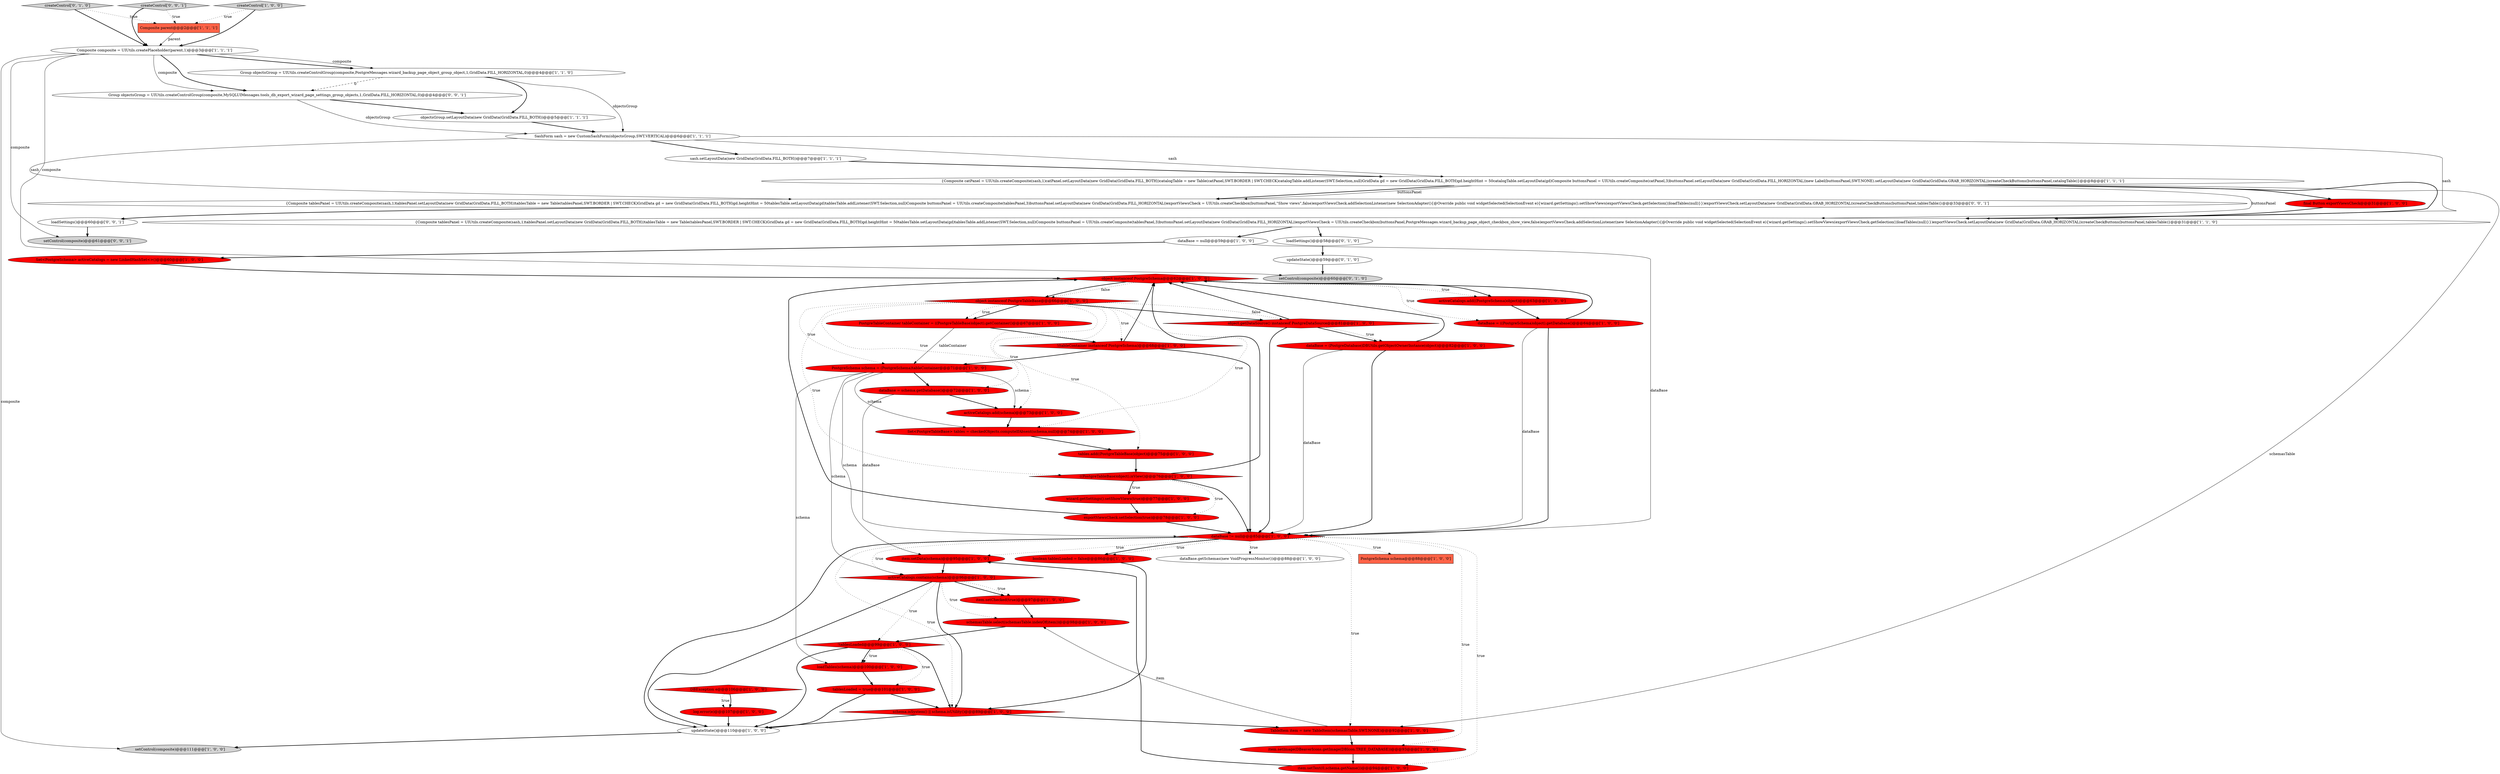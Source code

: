 digraph {
36 [style = filled, label = "PostgreSchema schema@@@88@@@['1', '0', '0']", fillcolor = tomato, shape = box image = "AAA1AAABBB1BBB"];
24 [style = filled, label = "item.setChecked(true)@@@97@@@['1', '0', '0']", fillcolor = red, shape = ellipse image = "AAA1AAABBB1BBB"];
43 [style = filled, label = "object instanceof PostgreSchema@@@62@@@['1', '0', '0']", fillcolor = red, shape = diamond image = "AAA1AAABBB1BBB"];
18 [style = filled, label = "{Composite catPanel = UIUtils.createComposite(sash,1)catPanel.setLayoutData(new GridData(GridData.FILL_BOTH))catalogTable = new Table(catPanel,SWT.BORDER | SWT.CHECK)catalogTable.addListener(SWT.Selection,null)GridData gd = new GridData(GridData.FILL_BOTH)gd.heightHint = 50catalogTable.setLayoutData(gd)Composite buttonsPanel = UIUtils.createComposite(catPanel,3)buttonsPanel.setLayoutData(new GridData(GridData.FILL_HORIZONTAL))new Label(buttonsPanel,SWT.NONE).setLayoutData(new GridData(GridData.GRAB_HORIZONTAL))createCheckButtons(buttonsPanel,catalogTable)}@@@8@@@['1', '1', '1']", fillcolor = white, shape = ellipse image = "AAA0AAABBB1BBB"];
49 [style = filled, label = "createControl['0', '1', '0']", fillcolor = lightgray, shape = diamond image = "AAA0AAABBB2BBB"];
22 [style = filled, label = "dataBase != null@@@85@@@['1', '0', '0']", fillcolor = red, shape = diamond image = "AAA1AAABBB1BBB"];
3 [style = filled, label = "dataBase = ((PostgreSchema)object).getDatabase()@@@64@@@['1', '0', '0']", fillcolor = red, shape = ellipse image = "AAA1AAABBB1BBB"];
44 [style = filled, label = "wizard.getSettings().setShowViews(true)@@@77@@@['1', '0', '0']", fillcolor = red, shape = ellipse image = "AAA1AAABBB1BBB"];
35 [style = filled, label = "item.setData(schema)@@@95@@@['1', '0', '0']", fillcolor = red, shape = ellipse image = "AAA1AAABBB1BBB"];
27 [style = filled, label = "Composite composite = UIUtils.createPlaceholder(parent,1)@@@3@@@['1', '1', '1']", fillcolor = white, shape = ellipse image = "AAA0AAABBB1BBB"];
25 [style = filled, label = "tablesLoaded = true@@@101@@@['1', '0', '0']", fillcolor = red, shape = ellipse image = "AAA1AAABBB1BBB"];
46 [style = filled, label = "object instanceof PostgreTableBase@@@66@@@['1', '0', '0']", fillcolor = red, shape = diamond image = "AAA1AAABBB1BBB"];
45 [style = filled, label = "item.setText(0,schema.getName())@@@94@@@['1', '0', '0']", fillcolor = red, shape = ellipse image = "AAA1AAABBB1BBB"];
7 [style = filled, label = "((PostgreTableBase)object).isView()@@@76@@@['1', '0', '0']", fillcolor = red, shape = diamond image = "AAA1AAABBB1BBB"];
2 [style = filled, label = "exportViewsCheck.setSelection(true)@@@78@@@['1', '0', '0']", fillcolor = red, shape = ellipse image = "AAA1AAABBB1BBB"];
4 [style = filled, label = "updateState()@@@110@@@['1', '0', '0']", fillcolor = white, shape = ellipse image = "AAA0AAABBB1BBB"];
17 [style = filled, label = "Set<PostgreSchema> activeCatalogs = new LinkedHashSet<>()@@@60@@@['1', '0', '0']", fillcolor = red, shape = ellipse image = "AAA1AAABBB1BBB"];
9 [style = filled, label = "PostgreTableContainer tableContainer = ((PostgreTableBase)object).getContainer()@@@67@@@['1', '0', '0']", fillcolor = red, shape = ellipse image = "AAA1AAABBB1BBB"];
8 [style = filled, label = "sash.setLayoutData(new GridData(GridData.FILL_BOTH))@@@7@@@['1', '1', '1']", fillcolor = white, shape = ellipse image = "AAA0AAABBB1BBB"];
0 [style = filled, label = "createControl['1', '0', '0']", fillcolor = lightgray, shape = diamond image = "AAA0AAABBB1BBB"];
38 [style = filled, label = "objectsGroup.setLayoutData(new GridData(GridData.FILL_BOTH))@@@5@@@['1', '1', '1']", fillcolor = white, shape = ellipse image = "AAA0AAABBB1BBB"];
54 [style = filled, label = "createControl['0', '0', '1']", fillcolor = lightgray, shape = diamond image = "AAA0AAABBB3BBB"];
6 [style = filled, label = "schema.isSystem() || schema.isUtility()@@@89@@@['1', '0', '0']", fillcolor = red, shape = diamond image = "AAA1AAABBB1BBB"];
50 [style = filled, label = "updateState()@@@59@@@['0', '1', '0']", fillcolor = white, shape = ellipse image = "AAA0AAABBB2BBB"];
16 [style = filled, label = "SashForm sash = new CustomSashForm(objectsGroup,SWT.VERTICAL)@@@6@@@['1', '1', '1']", fillcolor = white, shape = ellipse image = "AAA0AAABBB1BBB"];
23 [style = filled, label = "!tablesLoaded@@@99@@@['1', '0', '0']", fillcolor = red, shape = diamond image = "AAA1AAABBB1BBB"];
20 [style = filled, label = "loadTables(schema)@@@100@@@['1', '0', '0']", fillcolor = red, shape = ellipse image = "AAA1AAABBB1BBB"];
30 [style = filled, label = "boolean tablesLoaded = false@@@86@@@['1', '0', '0']", fillcolor = red, shape = ellipse image = "AAA1AAABBB1BBB"];
42 [style = filled, label = "Composite parent@@@2@@@['1', '1', '1']", fillcolor = tomato, shape = box image = "AAA0AAABBB1BBB"];
52 [style = filled, label = "Group objectsGroup = UIUtils.createControlGroup(composite,MySQLUIMessages.tools_db_export_wizard_page_settings_group_objects,1,GridData.FILL_HORIZONTAL,0)@@@4@@@['0', '0', '1']", fillcolor = white, shape = ellipse image = "AAA0AAABBB3BBB"];
28 [style = filled, label = "!(tableContainer instanceof PostgreSchema)@@@68@@@['1', '0', '0']", fillcolor = red, shape = diamond image = "AAA1AAABBB1BBB"];
47 [style = filled, label = "loadSettings()@@@58@@@['0', '1', '0']", fillcolor = white, shape = ellipse image = "AAA0AAABBB2BBB"];
37 [style = filled, label = "tables.add((PostgreTableBase)object)@@@75@@@['1', '0', '0']", fillcolor = red, shape = ellipse image = "AAA1AAABBB1BBB"];
33 [style = filled, label = "dataBase.getSchemas(new VoidProgressMonitor())@@@88@@@['1', '0', '0']", fillcolor = white, shape = ellipse image = "AAA0AAABBB1BBB"];
14 [style = filled, label = "schemasTable.select(schemasTable.indexOf(item))@@@98@@@['1', '0', '0']", fillcolor = red, shape = ellipse image = "AAA1AAABBB1BBB"];
19 [style = filled, label = "TableItem item = new TableItem(schemasTable,SWT.NONE)@@@92@@@['1', '0', '0']", fillcolor = red, shape = ellipse image = "AAA1AAABBB1BBB"];
10 [style = filled, label = "PostgreSchema schema = (PostgreSchema)tableContainer@@@71@@@['1', '0', '0']", fillcolor = red, shape = ellipse image = "AAA1AAABBB1BBB"];
15 [style = filled, label = "dataBase = schema.getDatabase()@@@72@@@['1', '0', '0']", fillcolor = red, shape = ellipse image = "AAA1AAABBB1BBB"];
34 [style = filled, label = "log.error(e)@@@107@@@['1', '0', '0']", fillcolor = red, shape = ellipse image = "AAA1AAABBB1BBB"];
13 [style = filled, label = "item.setImage(DBeaverIcons.getImage(DBIcon.TREE_DATABASE))@@@93@@@['1', '0', '0']", fillcolor = red, shape = ellipse image = "AAA1AAABBB1BBB"];
53 [style = filled, label = "loadSettings()@@@60@@@['0', '0', '1']", fillcolor = white, shape = ellipse image = "AAA0AAABBB3BBB"];
1 [style = filled, label = "dataBase = null@@@59@@@['1', '0', '0']", fillcolor = white, shape = ellipse image = "AAA0AAABBB1BBB"];
11 [style = filled, label = "Set<PostgreTableBase> tables = checkedObjects.computeIfAbsent(schema,null)@@@74@@@['1', '0', '0']", fillcolor = red, shape = ellipse image = "AAA1AAABBB1BBB"];
40 [style = filled, label = "activeCatalogs.add(schema)@@@73@@@['1', '0', '0']", fillcolor = red, shape = ellipse image = "AAA1AAABBB1BBB"];
31 [style = filled, label = "Group objectsGroup = UIUtils.createControlGroup(composite,PostgreMessages.wizard_backup_page_object_group_object,1,GridData.FILL_HORIZONTAL,0)@@@4@@@['1', '1', '0']", fillcolor = white, shape = ellipse image = "AAA0AAABBB1BBB"];
21 [style = filled, label = "activeCatalogs.add((PostgreSchema)object)@@@63@@@['1', '0', '0']", fillcolor = red, shape = ellipse image = "AAA1AAABBB1BBB"];
12 [style = filled, label = "object.getDataSource() instanceof PostgreDataSource@@@81@@@['1', '0', '0']", fillcolor = red, shape = diamond image = "AAA1AAABBB1BBB"];
26 [style = filled, label = "final Button exportViewsCheck@@@31@@@['1', '0', '0']", fillcolor = red, shape = ellipse image = "AAA1AAABBB1BBB"];
5 [style = filled, label = "setControl(composite)@@@111@@@['1', '0', '0']", fillcolor = lightgray, shape = ellipse image = "AAA0AAABBB1BBB"];
48 [style = filled, label = "setControl(composite)@@@60@@@['0', '1', '0']", fillcolor = lightgray, shape = ellipse image = "AAA0AAABBB2BBB"];
32 [style = filled, label = "{Composite tablesPanel = UIUtils.createComposite(sash,1)tablesPanel.setLayoutData(new GridData(GridData.FILL_BOTH))tablesTable = new Table(tablesPanel,SWT.BORDER | SWT.CHECK)GridData gd = new GridData(GridData.FILL_BOTH)gd.heightHint = 50tablesTable.setLayoutData(gd)tablesTable.addListener(SWT.Selection,null)Composite buttonsPanel = UIUtils.createComposite(tablesPanel,3)buttonsPanel.setLayoutData(new GridData(GridData.FILL_HORIZONTAL))exportViewsCheck = UIUtils.createCheckbox(buttonsPanel,PostgreMessages.wizard_backup_page_object_checkbox_show_view,false)exportViewsCheck.addSelectionListener(new SelectionAdapter(){@Override public void widgetSelected(SelectionEvent e){wizard.getSettings().setShowViews(exportViewsCheck.getSelection())loadTables(null)}})exportViewsCheck.setLayoutData(new GridData(GridData.GRAB_HORIZONTAL))createCheckButtons(buttonsPanel,tablesTable)}@@@31@@@['1', '1', '0']", fillcolor = white, shape = ellipse image = "AAA0AAABBB1BBB"];
41 [style = filled, label = "dataBase = (PostgreDatabase)DBUtils.getObjectOwnerInstance(object)@@@82@@@['1', '0', '0']", fillcolor = red, shape = ellipse image = "AAA1AAABBB1BBB"];
55 [style = filled, label = "setControl(composite)@@@61@@@['0', '0', '1']", fillcolor = lightgray, shape = ellipse image = "AAA0AAABBB3BBB"];
39 [style = filled, label = "DBException e@@@106@@@['1', '0', '0']", fillcolor = red, shape = diamond image = "AAA1AAABBB1BBB"];
29 [style = filled, label = "activeCatalogs.contains(schema)@@@96@@@['1', '0', '0']", fillcolor = red, shape = diamond image = "AAA1AAABBB1BBB"];
51 [style = filled, label = "{Composite tablesPanel = UIUtils.createComposite(sash,1)tablesPanel.setLayoutData(new GridData(GridData.FILL_BOTH))tablesTable = new Table(tablesPanel,SWT.BORDER | SWT.CHECK)GridData gd = new GridData(GridData.FILL_BOTH)gd.heightHint = 50tablesTable.setLayoutData(gd)tablesTable.addListener(SWT.Selection,null)Composite buttonsPanel = UIUtils.createComposite(tablesPanel,3)buttonsPanel.setLayoutData(new GridData(GridData.FILL_HORIZONTAL))exportViewsCheck = UIUtils.createCheckbox(buttonsPanel,\"Show views\",false)exportViewsCheck.addSelectionListener(new SelectionAdapter(){@Override public void widgetSelected(SelectionEvent e){wizard.getSettings().setShowViews(exportViewsCheck.getSelection())loadTables(null)}})exportViewsCheck.setLayoutData(new GridData(GridData.GRAB_HORIZONTAL))createCheckButtons(buttonsPanel,tablesTable)}@@@33@@@['0', '0', '1']", fillcolor = white, shape = ellipse image = "AAA0AAABBB3BBB"];
16->51 [style = solid, label="sash"];
54->27 [style = bold, label=""];
46->37 [style = dotted, label="true"];
1->22 [style = solid, label="dataBase"];
46->28 [style = dotted, label="true"];
51->53 [style = bold, label=""];
29->23 [style = dotted, label="true"];
27->31 [style = solid, label="composite"];
30->6 [style = bold, label=""];
25->6 [style = bold, label=""];
22->30 [style = bold, label=""];
22->4 [style = bold, label=""];
31->52 [style = dashed, label="0"];
27->55 [style = solid, label="composite"];
29->6 [style = bold, label=""];
43->46 [style = dotted, label="false"];
40->11 [style = bold, label=""];
28->43 [style = bold, label=""];
29->14 [style = dotted, label="true"];
13->45 [style = bold, label=""];
18->32 [style = bold, label=""];
7->43 [style = bold, label=""];
22->35 [style = dotted, label="true"];
41->22 [style = bold, label=""];
18->19 [style = solid, label="schemasTable"];
45->35 [style = bold, label=""];
12->22 [style = bold, label=""];
21->3 [style = bold, label=""];
44->2 [style = bold, label=""];
22->29 [style = dotted, label="true"];
46->40 [style = dotted, label="true"];
16->18 [style = solid, label="sash"];
22->19 [style = dotted, label="true"];
26->32 [style = bold, label=""];
8->18 [style = bold, label=""];
39->34 [style = bold, label=""];
41->22 [style = solid, label="dataBase"];
10->35 [style = solid, label="schema"];
11->37 [style = bold, label=""];
27->31 [style = bold, label=""];
22->33 [style = dotted, label="true"];
0->42 [style = dotted, label="true"];
46->10 [style = dotted, label="true"];
20->25 [style = bold, label=""];
43->46 [style = bold, label=""];
1->17 [style = bold, label=""];
12->41 [style = bold, label=""];
6->4 [style = bold, label=""];
19->13 [style = bold, label=""];
46->7 [style = dotted, label="true"];
10->29 [style = solid, label="schema"];
27->5 [style = solid, label="composite"];
22->13 [style = dotted, label="true"];
18->51 [style = bold, label=""];
18->32 [style = solid, label="buttonsPanel"];
10->20 [style = solid, label="schema"];
41->43 [style = bold, label=""];
15->22 [style = solid, label="dataBase"];
7->44 [style = bold, label=""];
2->43 [style = bold, label=""];
18->51 [style = solid, label="buttonsPanel"];
27->52 [style = solid, label="composite"];
39->34 [style = dotted, label="true"];
7->2 [style = dotted, label="true"];
31->16 [style = solid, label="objectsGroup"];
23->20 [style = bold, label=""];
46->9 [style = bold, label=""];
35->29 [style = bold, label=""];
16->8 [style = bold, label=""];
18->26 [style = bold, label=""];
38->16 [style = bold, label=""];
3->22 [style = solid, label="dataBase"];
12->41 [style = dotted, label="true"];
31->38 [style = bold, label=""];
50->48 [style = bold, label=""];
37->7 [style = bold, label=""];
47->50 [style = bold, label=""];
49->42 [style = dotted, label="true"];
9->10 [style = solid, label="tableContainer"];
27->52 [style = bold, label=""];
9->28 [style = bold, label=""];
17->43 [style = bold, label=""];
7->22 [style = bold, label=""];
23->20 [style = dotted, label="true"];
14->23 [style = bold, label=""];
43->3 [style = dotted, label="true"];
54->42 [style = dotted, label="true"];
23->6 [style = bold, label=""];
32->1 [style = bold, label=""];
22->36 [style = dotted, label="true"];
15->40 [style = bold, label=""];
46->11 [style = dotted, label="true"];
12->43 [style = bold, label=""];
46->12 [style = dotted, label="false"];
52->16 [style = solid, label="objectsGroup"];
29->24 [style = dotted, label="true"];
4->5 [style = bold, label=""];
23->25 [style = dotted, label="true"];
28->22 [style = bold, label=""];
53->55 [style = bold, label=""];
43->21 [style = bold, label=""];
29->4 [style = bold, label=""];
10->11 [style = solid, label="schema"];
10->15 [style = bold, label=""];
28->10 [style = bold, label=""];
46->12 [style = bold, label=""];
0->27 [style = bold, label=""];
27->48 [style = solid, label="composite"];
23->4 [style = bold, label=""];
25->4 [style = bold, label=""];
52->38 [style = bold, label=""];
6->19 [style = bold, label=""];
49->27 [style = bold, label=""];
10->40 [style = solid, label="schema"];
3->22 [style = bold, label=""];
22->6 [style = dotted, label="true"];
22->45 [style = dotted, label="true"];
46->9 [style = dotted, label="true"];
24->14 [style = bold, label=""];
42->27 [style = solid, label="parent"];
32->47 [style = bold, label=""];
7->44 [style = dotted, label="true"];
34->4 [style = bold, label=""];
3->43 [style = bold, label=""];
16->32 [style = solid, label="sash"];
22->30 [style = dotted, label="true"];
2->22 [style = bold, label=""];
19->14 [style = solid, label="item"];
29->24 [style = bold, label=""];
46->15 [style = dotted, label="true"];
43->21 [style = dotted, label="true"];
}
